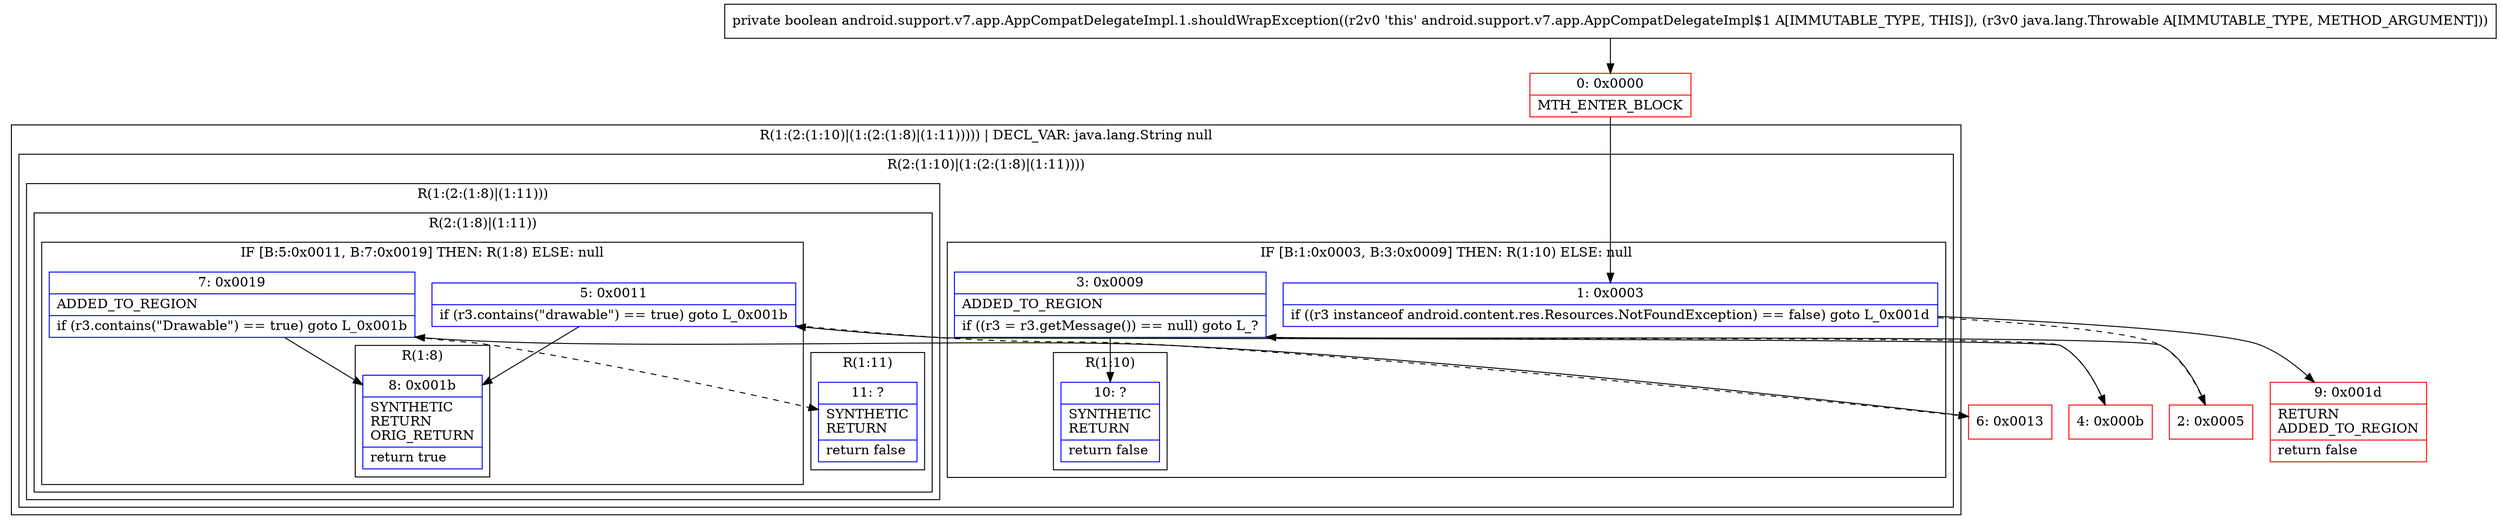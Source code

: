 digraph "CFG forandroid.support.v7.app.AppCompatDelegateImpl.1.shouldWrapException(Ljava\/lang\/Throwable;)Z" {
subgraph cluster_Region_1036436656 {
label = "R(1:(2:(1:10)|(1:(2:(1:8)|(1:11))))) | DECL_VAR: java.lang.String null\l";
node [shape=record,color=blue];
subgraph cluster_Region_1241792432 {
label = "R(2:(1:10)|(1:(2:(1:8)|(1:11))))";
node [shape=record,color=blue];
subgraph cluster_IfRegion_32182796 {
label = "IF [B:1:0x0003, B:3:0x0009] THEN: R(1:10) ELSE: null";
node [shape=record,color=blue];
Node_1 [shape=record,label="{1\:\ 0x0003|if ((r3 instanceof android.content.res.Resources.NotFoundException) == false) goto L_0x001d\l}"];
Node_3 [shape=record,label="{3\:\ 0x0009|ADDED_TO_REGION\l|if ((r3 = r3.getMessage()) == null) goto L_?\l}"];
subgraph cluster_Region_1826022131 {
label = "R(1:10)";
node [shape=record,color=blue];
Node_10 [shape=record,label="{10\:\ ?|SYNTHETIC\lRETURN\l|return false\l}"];
}
}
subgraph cluster_Region_1732135069 {
label = "R(1:(2:(1:8)|(1:11)))";
node [shape=record,color=blue];
subgraph cluster_Region_204210805 {
label = "R(2:(1:8)|(1:11))";
node [shape=record,color=blue];
subgraph cluster_IfRegion_1426987662 {
label = "IF [B:5:0x0011, B:7:0x0019] THEN: R(1:8) ELSE: null";
node [shape=record,color=blue];
Node_5 [shape=record,label="{5\:\ 0x0011|if (r3.contains(\"drawable\") == true) goto L_0x001b\l}"];
Node_7 [shape=record,label="{7\:\ 0x0019|ADDED_TO_REGION\l|if (r3.contains(\"Drawable\") == true) goto L_0x001b\l}"];
subgraph cluster_Region_236239782 {
label = "R(1:8)";
node [shape=record,color=blue];
Node_8 [shape=record,label="{8\:\ 0x001b|SYNTHETIC\lRETURN\lORIG_RETURN\l|return true\l}"];
}
}
subgraph cluster_Region_469459033 {
label = "R(1:11)";
node [shape=record,color=blue];
Node_11 [shape=record,label="{11\:\ ?|SYNTHETIC\lRETURN\l|return false\l}"];
}
}
}
}
}
Node_0 [shape=record,color=red,label="{0\:\ 0x0000|MTH_ENTER_BLOCK\l}"];
Node_2 [shape=record,color=red,label="{2\:\ 0x0005}"];
Node_4 [shape=record,color=red,label="{4\:\ 0x000b}"];
Node_6 [shape=record,color=red,label="{6\:\ 0x0013}"];
Node_9 [shape=record,color=red,label="{9\:\ 0x001d|RETURN\lADDED_TO_REGION\l|return false\l}"];
MethodNode[shape=record,label="{private boolean android.support.v7.app.AppCompatDelegateImpl.1.shouldWrapException((r2v0 'this' android.support.v7.app.AppCompatDelegateImpl$1 A[IMMUTABLE_TYPE, THIS]), (r3v0 java.lang.Throwable A[IMMUTABLE_TYPE, METHOD_ARGUMENT])) }"];
MethodNode -> Node_0;
Node_1 -> Node_2[style=dashed];
Node_1 -> Node_9;
Node_3 -> Node_4[style=dashed];
Node_3 -> Node_10;
Node_5 -> Node_6[style=dashed];
Node_5 -> Node_8;
Node_7 -> Node_8;
Node_7 -> Node_11[style=dashed];
Node_0 -> Node_1;
Node_2 -> Node_3;
Node_4 -> Node_5;
Node_6 -> Node_7;
}

